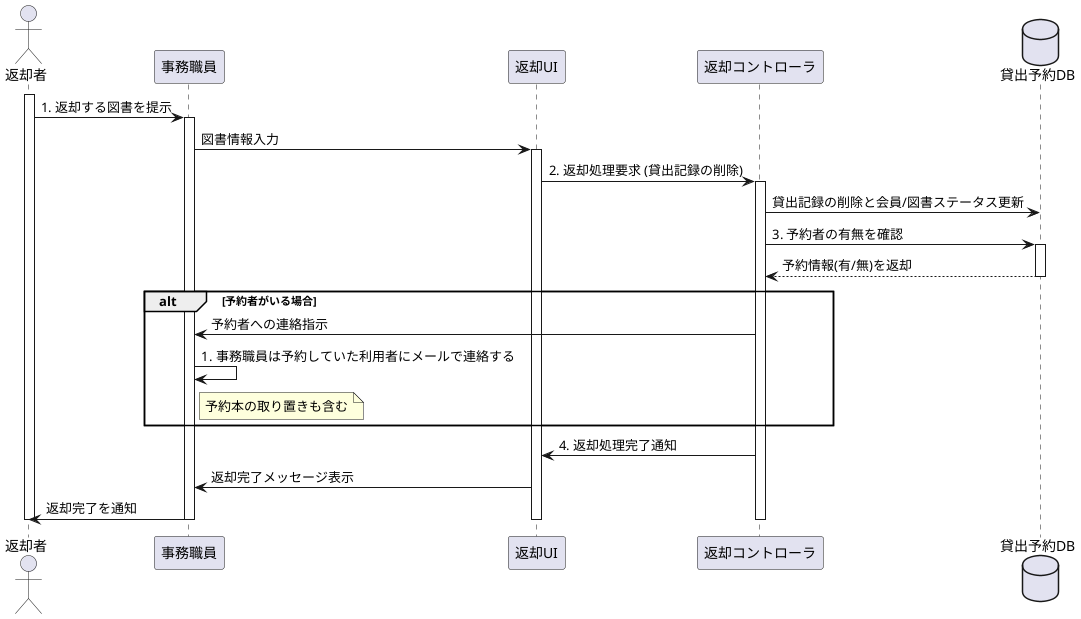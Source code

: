 @startuml
actor 返却者 as U
participant 事務職員 as J
participant 返却UI as UI
participant 返却コントローラ as C
database 貸出予約DB as DB

activate U
U -> J: 1. 返却する図書を提示

activate J
J -> UI: 図書情報入力
    
activate UI
UI -> C: 2. 返却処理要求 (貸出記録の削除)

activate C
C -> DB: 貸出記録の削除と会員/図書ステータス更新
    
C -> DB: 3. 予約者の有無を確認
activate DB
DB --> C: 予約情報(有/無)を返却
deactivate DB

alt 予約者がいる場合
    C -> J: 予約者への連絡指示
    J -> J: 1. 事務職員は予約していた利用者にメールで連絡する
    note right of J: 予約本の取り置きも含む
end

C -> UI: 4. 返却処理完了通知
UI -> J: 返却完了メッセージ表示
J -> U: 返却完了を通知

deactivate C
deactivate UI
deactivate J
deactivate U
@enduml